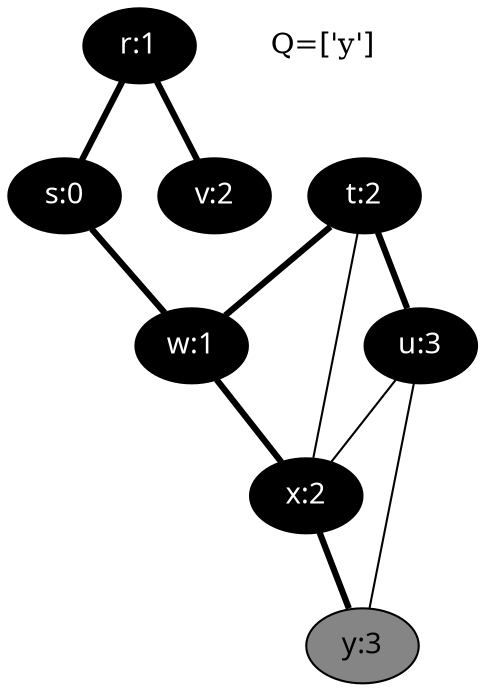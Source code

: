 Graph {
r [ label="r:1" fontcolor=white style=filled fontname="time-bold" fillcolor=black ];
s [ label="s:0" fontcolor=white style=filled fontname="time-bold" fillcolor=black ];
t [ label="t:2" fontcolor=white style=filled fontname="time-bold" fillcolor=black ];
u [ label="u:3" fontcolor=white style=filled fontname="time-bold" fillcolor=black ];
v [ label="v:2" fontcolor=white style=filled fontname="time-bold" fillcolor=black ];
w [ label="w:1" fontcolor=white style=filled fontname="time-bold" fillcolor=black ];
x [ label="x:2" fontcolor=white style=filled fontname="time-bold" fillcolor=black ];
y [ label="y:3" style=filled fontname="time-bold" fillcolor=gray52 ];
r--s[label="", penwidth=3];
r--v[label="", penwidth=3];
s--w[label="", penwidth=3];
t--w[label="", penwidth=3];
t--x[label="", penwidth=1];
t--u[label="", penwidth=3];
u--x[label="", penwidth=1];
u--y[label="", penwidth=1];
w--x[label="", penwidth=3];
x--y[label="", penwidth=3];
legend[label="Q=['y']", color=white];
}